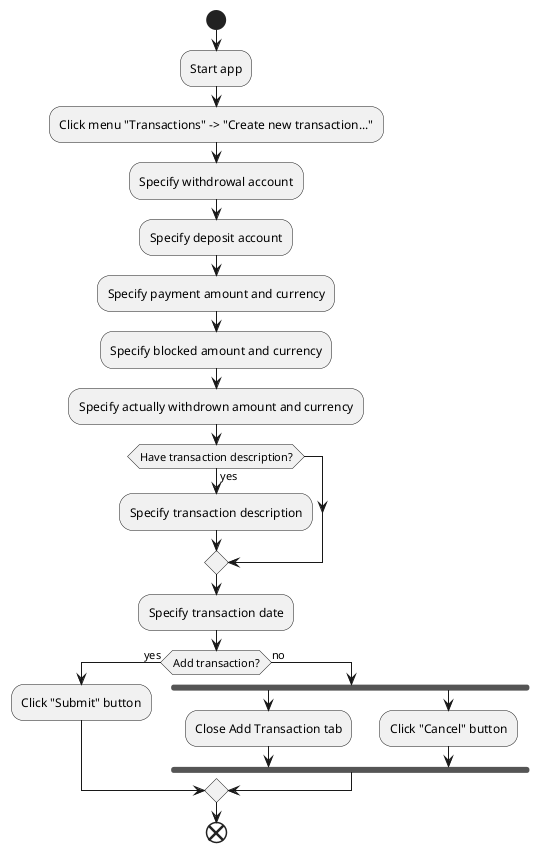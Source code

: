 @startuml
start

:Start app;

:Click menu "Transactions" -> "Create new transaction...";

:Specify withdrowal account;
:Specify deposit account;
:Specify payment amount and currency;
:Specify blocked amount and currency;
:Specify actually withdrown amount and currency;

if (Have transaction description?) then (yes)
  :Specify transaction description;
endif

:Specify transaction date;

if (Add transaction?) then (yes)
  :Click "Submit" button;
else (no)
  fork
    :Close Add Transaction tab;
  fork again
    :Click "Cancel" button;
  end fork
endif

end
@enduml
